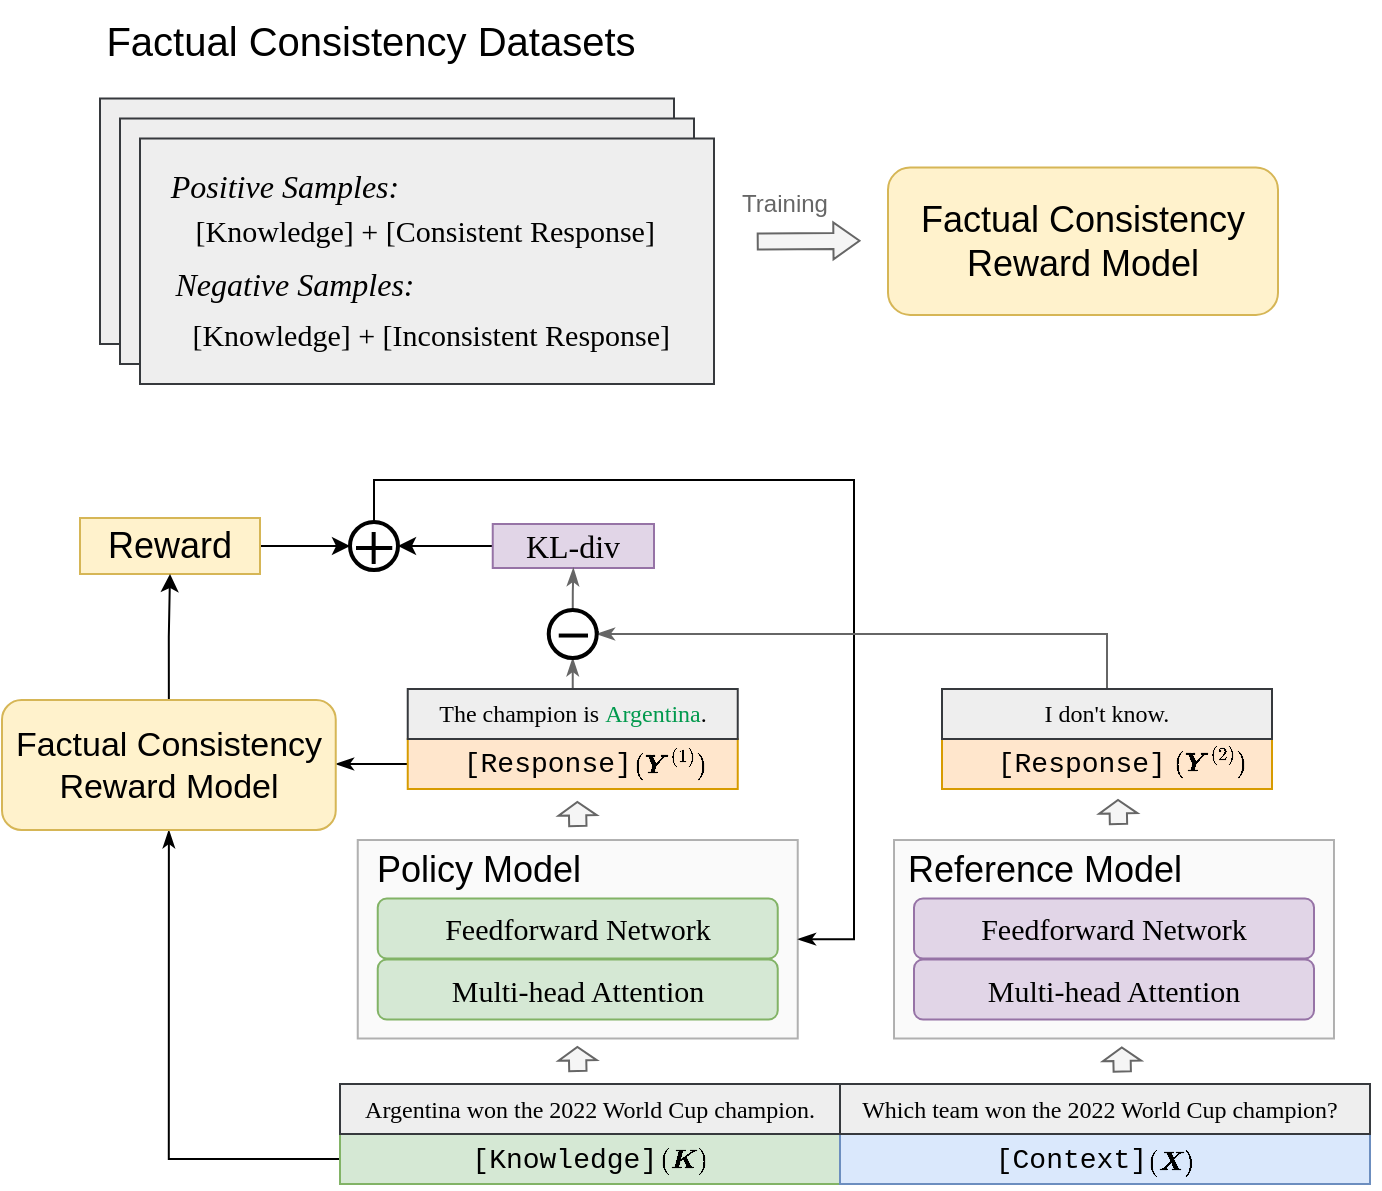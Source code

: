 <mxfile version="21.3.8" type="github">
  <diagram name="Page-1" id="7wC7hmL37pKosh5_3M5G">
    <mxGraphModel dx="1804" dy="648" grid="1" gridSize="10" guides="1" tooltips="1" connect="1" arrows="1" fold="1" page="1" pageScale="1" pageWidth="850" pageHeight="1100" math="1" shadow="0">
      <root>
        <mxCell id="0" />
        <mxCell id="1" parent="0" />
        <mxCell id="U5F7xQGnL32-fihAAhYg-54" style="edgeStyle=orthogonalEdgeStyle;rounded=0;orthogonalLoop=1;jettySize=auto;html=1;exitX=1;exitY=0.5;exitDx=0;exitDy=0;entryX=0;entryY=0.5;entryDx=0;entryDy=0;" edge="1" parent="1" source="4u2AF7FJxZ9QzFyWI-jE-15" target="CZVFG8hrNlgNmazYNYvc-32">
          <mxGeometry relative="1" as="geometry" />
        </mxCell>
        <mxCell id="4u2AF7FJxZ9QzFyWI-jE-15" value="&lt;font face=&quot;Helvetica&quot; style=&quot;font-size: 18px;&quot;&gt;Reward&lt;/font&gt;" style="rounded=0;whiteSpace=wrap;html=1;fillColor=#fff2cc;strokeColor=#d6b656;fontFamily=Verdana;fontStyle=0" parent="1" vertex="1">
          <mxGeometry x="-777" y="929" width="90" height="28" as="geometry" />
        </mxCell>
        <mxCell id="CZVFG8hrNlgNmazYNYvc-30" style="edgeStyle=orthogonalEdgeStyle;rounded=0;orthogonalLoop=1;jettySize=auto;html=1;exitX=1;exitY=0.5;exitDx=0;exitDy=0;fontFamily=Verdana;fontStyle=0" parent="1" edge="1">
          <mxGeometry relative="1" as="geometry">
            <mxPoint x="-630" y="941" as="targetPoint" />
            <mxPoint x="-620" y="939" as="sourcePoint" />
          </mxGeometry>
        </mxCell>
        <mxCell id="U5F7xQGnL32-fihAAhYg-57" style="edgeStyle=orthogonalEdgeStyle;rounded=0;orthogonalLoop=1;jettySize=auto;html=1;exitX=0.5;exitY=0;exitDx=0;exitDy=0;entryX=1;entryY=0.5;entryDx=0;entryDy=0;endArrow=classicThin;endFill=1;" edge="1" parent="1" source="CZVFG8hrNlgNmazYNYvc-32" target="U5F7xQGnL32-fihAAhYg-36">
          <mxGeometry relative="1" as="geometry">
            <mxPoint x="-636" y="931" as="sourcePoint" />
            <mxPoint x="-413.13" y="1139.625" as="targetPoint" />
            <Array as="points">
              <mxPoint x="-630" y="931" />
              <mxPoint x="-630" y="910" />
              <mxPoint x="-390" y="910" />
              <mxPoint x="-390" y="1140" />
            </Array>
          </mxGeometry>
        </mxCell>
        <mxCell id="CZVFG8hrNlgNmazYNYvc-32" value="" style="ellipse;whiteSpace=wrap;html=1;aspect=fixed;strokeWidth=2;fontFamily=Verdana;fontStyle=0" parent="1" vertex="1">
          <mxGeometry x="-642" y="931" width="24" height="24" as="geometry" />
        </mxCell>
        <mxCell id="CZVFG8hrNlgNmazYNYvc-33" value="" style="endArrow=none;html=1;rounded=0;strokeWidth=2;fontFamily=Verdana;fontStyle=0" parent="1" edge="1">
          <mxGeometry width="50" height="50" relative="1" as="geometry">
            <mxPoint x="-639" y="944" as="sourcePoint" />
            <mxPoint x="-620.87" y="944" as="targetPoint" />
          </mxGeometry>
        </mxCell>
        <mxCell id="CZVFG8hrNlgNmazYNYvc-34" value="" style="endArrow=none;html=1;rounded=0;strokeWidth=2;fontFamily=Verdana;fontStyle=0" parent="1" edge="1">
          <mxGeometry width="50" height="50" relative="1" as="geometry">
            <mxPoint x="-630.17" y="936" as="sourcePoint" />
            <mxPoint x="-630.17" y="952" as="targetPoint" />
          </mxGeometry>
        </mxCell>
        <mxCell id="U5F7xQGnL32-fihAAhYg-53" style="edgeStyle=orthogonalEdgeStyle;rounded=0;orthogonalLoop=1;jettySize=auto;html=1;exitX=0;exitY=0.5;exitDx=0;exitDy=0;entryX=1;entryY=0.5;entryDx=0;entryDy=0;" edge="1" parent="1" source="CZVFG8hrNlgNmazYNYvc-40" target="CZVFG8hrNlgNmazYNYvc-32">
          <mxGeometry relative="1" as="geometry" />
        </mxCell>
        <mxCell id="CZVFG8hrNlgNmazYNYvc-40" value="&lt;font style=&quot;font-size: 16px;&quot;&gt;KL-div&lt;/font&gt;" style="rounded=0;whiteSpace=wrap;html=1;fillColor=#e1d5e7;strokeColor=#9673a6;fontFamily=Verdana;fontStyle=0" parent="1" vertex="1">
          <mxGeometry x="-570.63" y="932" width="80.63" height="22" as="geometry" />
        </mxCell>
        <mxCell id="U5F7xQGnL32-fihAAhYg-55" style="edgeStyle=orthogonalEdgeStyle;rounded=0;orthogonalLoop=1;jettySize=auto;html=1;exitX=0;exitY=0.5;exitDx=0;exitDy=0;entryX=0.5;entryY=1;entryDx=0;entryDy=0;endArrow=classicThin;endFill=1;" edge="1" parent="1" source="U5F7xQGnL32-fihAAhYg-1" target="U5F7xQGnL32-fihAAhYg-61">
          <mxGeometry relative="1" as="geometry">
            <mxPoint x="-766.435" y="1071" as="targetPoint" />
          </mxGeometry>
        </mxCell>
        <mxCell id="U5F7xQGnL32-fihAAhYg-1" value="&lt;span style=&quot;font-size: 14px;&quot;&gt;[&lt;span style=&quot;font-size: 14px;&quot;&gt;&lt;font style=&quot;font-size: 14px;&quot;&gt;Knowledge&lt;/font&gt;&lt;/span&gt;]&amp;nbsp; &amp;nbsp;&lt;/span&gt;" style="rounded=0;whiteSpace=wrap;html=1;fontSize=14;fontFamily=Courier New;fillColor=#d5e8d4;strokeColor=#82b366;fontStyle=0" vertex="1" parent="1">
          <mxGeometry x="-647" y="1237" width="250" height="25" as="geometry" />
        </mxCell>
        <mxCell id="U5F7xQGnL32-fihAAhYg-2" value="[&lt;span style=&quot;font-size: 14px;&quot;&gt;&lt;font style=&quot;font-size: 14px;&quot;&gt;Context&lt;/font&gt;&lt;/span&gt;]&amp;nbsp; &amp;nbsp;&amp;nbsp;" style="rounded=0;whiteSpace=wrap;html=1;fontSize=14;fontFamily=Courier New;fillColor=#dae8fc;strokeColor=#6c8ebf;fontStyle=0" vertex="1" parent="1">
          <mxGeometry x="-397" y="1237" width="265" height="25" as="geometry" />
        </mxCell>
        <mxCell id="U5F7xQGnL32-fihAAhYg-3" value="[&lt;span style=&quot;font-size: 14px;&quot;&gt;&lt;font style=&quot;font-size: 14px;&quot;&gt;Response&lt;/font&gt;&lt;/span&gt;]&amp;nbsp; &amp;nbsp;" style="rounded=0;whiteSpace=wrap;html=1;fontSize=14;fontFamily=Courier New;fillColor=#ffe6cc;strokeColor=#d79b00;fontStyle=0" vertex="1" parent="1">
          <mxGeometry x="-346" y="1039.5" width="165" height="25" as="geometry" />
        </mxCell>
        <mxCell id="U5F7xQGnL32-fihAAhYg-5" value="&lt;i style=&quot;--tw-border-spacing-x: 0; --tw-border-spacing-y: 0; --tw-translate-x: 0; --tw-translate-y: 0; --tw-rotate: 0; --tw-skew-x: 0; --tw-skew-y: 0; --tw-scale-x: 1; --tw-scale-y: 1; --tw-pan-x: ; --tw-pan-y: ; --tw-pinch-zoom: ; --tw-scroll-snap-strictness: proximity; --tw-ordinal: ; --tw-slashed-zero: ; --tw-numeric-figure: ; --tw-numeric-spacing: ; --tw-numeric-fraction: ; --tw-ring-inset: ; --tw-ring-offset-width: 0px; --tw-ring-offset-color: #fff; --tw-ring-color: rgb(59 130 246 / 0.5); --tw-ring-offset-shadow: 0 0 #0000; --tw-ring-shadow: 0 0 #0000; --tw-shadow: 0 0 #0000; --tw-shadow-colored: 0 0 #0000; --tw-blur: ; --tw-brightness: ; --tw-contrast: ; --tw-grayscale: ; --tw-hue-rotate: ; --tw-invert: ; --tw-saturate: ; --tw-sepia: ; --tw-drop-shadow: ; --tw-backdrop-blur: ; --tw-backdrop-brightness: ; --tw-backdrop-contrast: ; --tw-backdrop-grayscale: ; --tw-backdrop-hue-rotate: ; --tw-backdrop-invert: ; --tw-backdrop-opacity: ; --tw-backdrop-saturate: ; --tw-backdrop-sepia: ; border-color: var(--border-color); font-family: &amp;quot;Times New Roman&amp;quot;; font-weight: 700;&quot;&gt;&lt;font style=&quot;font-size: 13px;&quot;&gt;$$(\boldsymbol X)$$&lt;/font&gt;&lt;/i&gt;" style="text;html=1;align=center;verticalAlign=middle;resizable=0;points=[];autosize=1;strokeColor=none;fillColor=none;" vertex="1" parent="1">
          <mxGeometry x="-297.25" y="1234.5" width="130" height="30" as="geometry" />
        </mxCell>
        <mxCell id="U5F7xQGnL32-fihAAhYg-6" value="&lt;i style=&quot;--tw-border-spacing-x: 0; --tw-border-spacing-y: 0; --tw-translate-x: 0; --tw-translate-y: 0; --tw-rotate: 0; --tw-skew-x: 0; --tw-skew-y: 0; --tw-scale-x: 1; --tw-scale-y: 1; --tw-pan-x: ; --tw-pan-y: ; --tw-pinch-zoom: ; --tw-scroll-snap-strictness: proximity; --tw-ordinal: ; --tw-slashed-zero: ; --tw-numeric-figure: ; --tw-numeric-spacing: ; --tw-numeric-fraction: ; --tw-ring-inset: ; --tw-ring-offset-width: 0px; --tw-ring-offset-color: #fff; --tw-ring-color: rgb(59 130 246 / 0.5); --tw-ring-offset-shadow: 0 0 #0000; --tw-ring-shadow: 0 0 #0000; --tw-shadow: 0 0 #0000; --tw-shadow-colored: 0 0 #0000; --tw-blur: ; --tw-brightness: ; --tw-contrast: ; --tw-grayscale: ; --tw-hue-rotate: ; --tw-invert: ; --tw-saturate: ; --tw-sepia: ; --tw-drop-shadow: ; --tw-backdrop-blur: ; --tw-backdrop-brightness: ; --tw-backdrop-contrast: ; --tw-backdrop-grayscale: ; --tw-backdrop-hue-rotate: ; --tw-backdrop-invert: ; --tw-backdrop-opacity: ; --tw-backdrop-saturate: ; --tw-backdrop-sepia: ; border-color: var(--border-color); font-family: &amp;quot;Times New Roman&amp;quot;; font-weight: 700;&quot;&gt;&lt;font style=&quot;font-size: 13px;&quot;&gt;$$(\boldsymbol&amp;nbsp; Y^{(2)})$$&lt;/font&gt;&lt;/i&gt;" style="text;html=1;align=center;verticalAlign=middle;resizable=0;points=[];autosize=1;strokeColor=none;fillColor=none;" vertex="1" parent="1">
          <mxGeometry x="-297.25" y="1036" width="170" height="30" as="geometry" />
        </mxCell>
        <mxCell id="U5F7xQGnL32-fihAAhYg-7" value="&lt;font face=&quot;Times New Roman&quot; style=&quot;font-size: 12px;&quot;&gt;Which team won the 2022 World Cup champion?&lt;/font&gt;" style="rounded=0;whiteSpace=wrap;html=1;fontSize=14;fontFamily=Courier New;fillColor=#eeeeee;strokeColor=#36393d;fontStyle=0;" vertex="1" parent="1">
          <mxGeometry x="-402" y="1212" width="270" height="25" as="geometry" />
        </mxCell>
        <mxCell id="U5F7xQGnL32-fihAAhYg-49" style="edgeStyle=orthogonalEdgeStyle;rounded=0;orthogonalLoop=1;jettySize=auto;html=1;exitX=0.5;exitY=0;exitDx=0;exitDy=0;entryX=1;entryY=0.5;entryDx=0;entryDy=0;endArrow=classicThin;endFill=1;strokeColor=#666666;" edge="1" parent="1" source="U5F7xQGnL32-fihAAhYg-8" target="U5F7xQGnL32-fihAAhYg-33">
          <mxGeometry relative="1" as="geometry" />
        </mxCell>
        <mxCell id="U5F7xQGnL32-fihAAhYg-8" value="&lt;font face=&quot;Times New Roman&quot;&gt;&lt;span style=&quot;font-size: 12px;&quot;&gt;I don&#39;t know.&lt;/span&gt;&lt;/font&gt;" style="rounded=0;whiteSpace=wrap;html=1;fontSize=14;fontFamily=Courier New;fillColor=#eeeeee;strokeColor=#36393d;fontStyle=0;" vertex="1" parent="1">
          <mxGeometry x="-346" y="1014.5" width="165" height="25" as="geometry" />
        </mxCell>
        <mxCell id="U5F7xQGnL32-fihAAhYg-9" value="&lt;font face=&quot;Times New Roman&quot; style=&quot;font-size: 12px;&quot;&gt;Argentina won the 2022 World Cup champion.&lt;/font&gt;" style="rounded=0;whiteSpace=wrap;html=1;fontSize=14;fontFamily=Courier New;fillColor=#eeeeee;strokeColor=#36393d;fontStyle=0;" vertex="1" parent="1">
          <mxGeometry x="-647" y="1212" width="250" height="25" as="geometry" />
        </mxCell>
        <mxCell id="U5F7xQGnL32-fihAAhYg-12" value="&lt;i style=&quot;--tw-border-spacing-x: 0; --tw-border-spacing-y: 0; --tw-translate-x: 0; --tw-translate-y: 0; --tw-rotate: 0; --tw-skew-x: 0; --tw-skew-y: 0; --tw-scale-x: 1; --tw-scale-y: 1; --tw-pan-x: ; --tw-pan-y: ; --tw-pinch-zoom: ; --tw-scroll-snap-strictness: proximity; --tw-ordinal: ; --tw-slashed-zero: ; --tw-numeric-figure: ; --tw-numeric-spacing: ; --tw-numeric-fraction: ; --tw-ring-inset: ; --tw-ring-offset-width: 0px; --tw-ring-offset-color: #fff; --tw-ring-color: rgb(59 130 246 / 0.5); --tw-ring-offset-shadow: 0 0 #0000; --tw-ring-shadow: 0 0 #0000; --tw-shadow: 0 0 #0000; --tw-shadow-colored: 0 0 #0000; --tw-blur: ; --tw-brightness: ; --tw-contrast: ; --tw-grayscale: ; --tw-hue-rotate: ; --tw-invert: ; --tw-saturate: ; --tw-sepia: ; --tw-drop-shadow: ; --tw-backdrop-blur: ; --tw-backdrop-brightness: ; --tw-backdrop-contrast: ; --tw-backdrop-grayscale: ; --tw-backdrop-hue-rotate: ; --tw-backdrop-invert: ; --tw-backdrop-opacity: ; --tw-backdrop-saturate: ; --tw-backdrop-sepia: ; border-color: var(--border-color); font-family: &amp;quot;Times New Roman&amp;quot;; font-weight: 700;&quot;&gt;&lt;font style=&quot;--tw-border-spacing-x: 0; --tw-border-spacing-y: 0; --tw-translate-x: 0; --tw-translate-y: 0; --tw-rotate: 0; --tw-skew-x: 0; --tw-skew-y: 0; --tw-scale-x: 1; --tw-scale-y: 1; --tw-pan-x: ; --tw-pan-y: ; --tw-pinch-zoom: ; --tw-scroll-snap-strictness: proximity; --tw-ordinal: ; --tw-slashed-zero: ; --tw-numeric-figure: ; --tw-numeric-spacing: ; --tw-numeric-fraction: ; --tw-ring-inset: ; --tw-ring-offset-width: 0px; --tw-ring-offset-color: #fff; --tw-ring-color: rgb(59 130 246 / 0.5); --tw-ring-offset-shadow: 0 0 #0000; --tw-ring-shadow: 0 0 #0000; --tw-shadow: 0 0 #0000; --tw-shadow-colored: 0 0 #0000; --tw-blur: ; --tw-brightness: ; --tw-contrast: ; --tw-grayscale: ; --tw-hue-rotate: ; --tw-invert: ; --tw-saturate: ; --tw-sepia: ; --tw-drop-shadow: ; --tw-backdrop-blur: ; --tw-backdrop-brightness: ; --tw-backdrop-contrast: ; --tw-backdrop-grayscale: ; --tw-backdrop-hue-rotate: ; --tw-backdrop-invert: ; --tw-backdrop-opacity: ; --tw-backdrop-saturate: ; --tw-backdrop-sepia: ; border-color: var(--border-color); font-size: 13px;&quot;&gt;$$(\boldsymbol K)$$&lt;/font&gt;&lt;/i&gt;" style="text;html=1;align=center;verticalAlign=middle;resizable=0;points=[];autosize=1;strokeColor=none;fillColor=none;" vertex="1" parent="1">
          <mxGeometry x="-540" y="1233.5" width="130" height="30" as="geometry" />
        </mxCell>
        <mxCell id="U5F7xQGnL32-fihAAhYg-24" value="&lt;font style=&quot;font-size: 20px;&quot;&gt;Factual Consistency Datasets&lt;/font&gt;" style="text;html=1;align=center;verticalAlign=middle;resizable=0;points=[];autosize=1;strokeColor=none;fillColor=none;" vertex="1" parent="1">
          <mxGeometry x="-777" y="670" width="290" height="40" as="geometry" />
        </mxCell>
        <mxCell id="U5F7xQGnL32-fihAAhYg-25" value="" style="rounded=0;whiteSpace=wrap;html=1;fillColor=#eeeeee;strokeColor=#36393d;" vertex="1" parent="1">
          <mxGeometry x="-767" y="719.25" width="287" height="122.75" as="geometry" />
        </mxCell>
        <mxCell id="U5F7xQGnL32-fihAAhYg-56" style="edgeStyle=orthogonalEdgeStyle;rounded=0;orthogonalLoop=1;jettySize=auto;html=1;exitX=0;exitY=0.5;exitDx=0;exitDy=0;entryX=1;entryY=0.5;entryDx=0;entryDy=0;endArrow=classicThin;endFill=1;" edge="1" parent="1" source="U5F7xQGnL32-fihAAhYg-28" target="U5F7xQGnL32-fihAAhYg-61">
          <mxGeometry relative="1" as="geometry">
            <mxPoint x="-648" y="1052" as="targetPoint" />
          </mxGeometry>
        </mxCell>
        <mxCell id="U5F7xQGnL32-fihAAhYg-28" value="[&lt;span style=&quot;font-size: 14px;&quot;&gt;&lt;font style=&quot;font-size: 14px;&quot;&gt;Response&lt;/font&gt;&lt;/span&gt;]&amp;nbsp; &amp;nbsp;" style="rounded=0;whiteSpace=wrap;html=1;fontSize=14;fontFamily=Courier New;fillColor=#ffe6cc;strokeColor=#d79b00;fontStyle=0" vertex="1" parent="1">
          <mxGeometry x="-613.13" y="1039.5" width="165" height="25" as="geometry" />
        </mxCell>
        <mxCell id="U5F7xQGnL32-fihAAhYg-29" value="&lt;i style=&quot;--tw-border-spacing-x: 0; --tw-border-spacing-y: 0; --tw-translate-x: 0; --tw-translate-y: 0; --tw-rotate: 0; --tw-skew-x: 0; --tw-skew-y: 0; --tw-scale-x: 1; --tw-scale-y: 1; --tw-pan-x: ; --tw-pan-y: ; --tw-pinch-zoom: ; --tw-scroll-snap-strictness: proximity; --tw-ordinal: ; --tw-slashed-zero: ; --tw-numeric-figure: ; --tw-numeric-spacing: ; --tw-numeric-fraction: ; --tw-ring-inset: ; --tw-ring-offset-width: 0px; --tw-ring-offset-color: #fff; --tw-ring-color: rgb(59 130 246 / 0.5); --tw-ring-offset-shadow: 0 0 #0000; --tw-ring-shadow: 0 0 #0000; --tw-shadow: 0 0 #0000; --tw-shadow-colored: 0 0 #0000; --tw-blur: ; --tw-brightness: ; --tw-contrast: ; --tw-grayscale: ; --tw-hue-rotate: ; --tw-invert: ; --tw-saturate: ; --tw-sepia: ; --tw-drop-shadow: ; --tw-backdrop-blur: ; --tw-backdrop-brightness: ; --tw-backdrop-contrast: ; --tw-backdrop-grayscale: ; --tw-backdrop-hue-rotate: ; --tw-backdrop-invert: ; --tw-backdrop-opacity: ; --tw-backdrop-saturate: ; --tw-backdrop-sepia: ; border-color: var(--border-color); font-family: &amp;quot;Times New Roman&amp;quot;; font-weight: 700;&quot;&gt;&lt;font style=&quot;font-size: 13px;&quot;&gt;$$(\boldsymbol&amp;nbsp; Y^{(1)})$$&lt;/font&gt;&lt;/i&gt;" style="text;html=1;align=center;verticalAlign=middle;resizable=0;points=[];autosize=1;strokeColor=none;fillColor=none;" vertex="1" parent="1">
          <mxGeometry x="-567" y="1037" width="170" height="30" as="geometry" />
        </mxCell>
        <mxCell id="U5F7xQGnL32-fihAAhYg-48" style="edgeStyle=orthogonalEdgeStyle;rounded=0;orthogonalLoop=1;jettySize=auto;html=1;exitX=0.5;exitY=0;exitDx=0;exitDy=0;entryX=0.5;entryY=1;entryDx=0;entryDy=0;endArrow=classicThin;endFill=1;strokeColor=#666666;" edge="1" parent="1" source="U5F7xQGnL32-fihAAhYg-30" target="U5F7xQGnL32-fihAAhYg-33">
          <mxGeometry relative="1" as="geometry" />
        </mxCell>
        <mxCell id="U5F7xQGnL32-fihAAhYg-30" value="&lt;font face=&quot;Times New Roman&quot; style=&quot;font-size: 12px;&quot;&gt;&lt;font style=&quot;font-size: 12px;&quot;&gt;The champion is&amp;nbsp;&lt;/font&gt;&lt;font style=&quot;font-size: 12px;&quot;&gt;&lt;font color=&quot;#00994d&quot;&gt;Argentina&lt;/font&gt;.&lt;/font&gt;&lt;/font&gt;" style="rounded=0;whiteSpace=wrap;html=1;fontSize=14;fontFamily=Courier New;fillColor=#eeeeee;strokeColor=#36393d;fontStyle=0;" vertex="1" parent="1">
          <mxGeometry x="-613.13" y="1014.5" width="165" height="25" as="geometry" />
        </mxCell>
        <mxCell id="U5F7xQGnL32-fihAAhYg-32" style="edgeStyle=orthogonalEdgeStyle;rounded=0;orthogonalLoop=1;jettySize=auto;html=1;exitX=1;exitY=0.5;exitDx=0;exitDy=0;fontFamily=Verdana;fontStyle=0" edge="1" parent="1">
          <mxGeometry relative="1" as="geometry">
            <mxPoint x="-527.63" y="988" as="targetPoint" />
            <mxPoint x="-517.63" y="986" as="sourcePoint" />
          </mxGeometry>
        </mxCell>
        <mxCell id="U5F7xQGnL32-fihAAhYg-50" style="edgeStyle=orthogonalEdgeStyle;rounded=0;orthogonalLoop=1;jettySize=auto;html=1;exitX=0.5;exitY=0;exitDx=0;exitDy=0;entryX=0.5;entryY=1;entryDx=0;entryDy=0;strokeColor=#666666;endArrow=classicThin;endFill=1;" edge="1" parent="1" source="U5F7xQGnL32-fihAAhYg-33" target="CZVFG8hrNlgNmazYNYvc-40">
          <mxGeometry relative="1" as="geometry">
            <Array as="points">
              <mxPoint x="-531" y="966" />
            </Array>
          </mxGeometry>
        </mxCell>
        <mxCell id="U5F7xQGnL32-fihAAhYg-33" value="" style="ellipse;whiteSpace=wrap;html=1;aspect=fixed;strokeWidth=2;fontFamily=Verdana;fontStyle=0" vertex="1" parent="1">
          <mxGeometry x="-542.63" y="975" width="24" height="24" as="geometry" />
        </mxCell>
        <mxCell id="U5F7xQGnL32-fihAAhYg-34" value="" style="endArrow=none;html=1;rounded=0;strokeWidth=2;fontFamily=Verdana;fontStyle=0" edge="1" parent="1">
          <mxGeometry width="50" height="50" relative="1" as="geometry">
            <mxPoint x="-537.63" y="987.77" as="sourcePoint" />
            <mxPoint x="-523" y="987.77" as="targetPoint" />
          </mxGeometry>
        </mxCell>
        <mxCell id="U5F7xQGnL32-fihAAhYg-36" value="" style="rounded=0;whiteSpace=wrap;html=1;shadow=0;glass=0;sketch=0;fillColor=#f5f5f5;fontFamily=Georgia;fontColor=#333333;strokeColor=#666666;opacity=50;strokeWidth=1;" vertex="1" parent="1">
          <mxGeometry x="-638.13" y="1090" width="220" height="99.25" as="geometry" />
        </mxCell>
        <mxCell id="U5F7xQGnL32-fihAAhYg-37" value="&lt;font style=&quot;font-size: 15px;&quot;&gt;Multi-head Attention&lt;/font&gt;" style="rounded=1;whiteSpace=wrap;html=1;fillColor=#d5e8d4;strokeColor=#82b366;fontSize=15;fontFamily=Verdana;" vertex="1" parent="1">
          <mxGeometry x="-628.13" y="1149.75" width="200" height="30" as="geometry" />
        </mxCell>
        <mxCell id="U5F7xQGnL32-fihAAhYg-38" value="&lt;font style=&quot;font-size: 15px;&quot;&gt;Feedforward Network&lt;/font&gt;" style="rounded=1;whiteSpace=wrap;html=1;fillColor=#d5e8d4;strokeColor=#82b366;fontSize=15;fontFamily=Verdana;" vertex="1" parent="1">
          <mxGeometry x="-628.13" y="1119.25" width="200" height="30" as="geometry" />
        </mxCell>
        <mxCell id="U5F7xQGnL32-fihAAhYg-39" value="" style="shape=flexArrow;endArrow=classic;html=1;rounded=0;fontFamily=Georgia;fontSize=15;width=8.649;endSize=1.906;endWidth=9.412;fillColor=#f5f5f5;strokeColor=#666666;" edge="1" parent="1">
          <mxGeometry width="50" height="50" relative="1" as="geometry">
            <mxPoint x="-528.07" y="1083.5" as="sourcePoint" />
            <mxPoint x="-528.33" y="1070.5" as="targetPoint" />
          </mxGeometry>
        </mxCell>
        <mxCell id="U5F7xQGnL32-fihAAhYg-40" value="&lt;font style=&quot;font-size: 18px;&quot;&gt;Policy Model&lt;/font&gt;" style="text;html=1;align=center;verticalAlign=middle;resizable=0;points=[];autosize=1;strokeColor=none;fillColor=none;" vertex="1" parent="1">
          <mxGeometry x="-643.13" y="1085" width="130" height="40" as="geometry" />
        </mxCell>
        <mxCell id="U5F7xQGnL32-fihAAhYg-41" value="" style="rounded=0;whiteSpace=wrap;html=1;shadow=0;glass=0;sketch=0;fillColor=#f5f5f5;fontFamily=Georgia;fontColor=#333333;strokeColor=#666666;opacity=50;strokeWidth=1;" vertex="1" parent="1">
          <mxGeometry x="-370" y="1090" width="220" height="99.25" as="geometry" />
        </mxCell>
        <mxCell id="U5F7xQGnL32-fihAAhYg-42" value="&lt;font style=&quot;font-size: 15px;&quot;&gt;Multi-head Attention&lt;/font&gt;" style="rounded=1;whiteSpace=wrap;html=1;fillColor=#e1d5e7;strokeColor=#9673a6;fontSize=15;fontFamily=Verdana;" vertex="1" parent="1">
          <mxGeometry x="-360" y="1149.75" width="200" height="30" as="geometry" />
        </mxCell>
        <mxCell id="U5F7xQGnL32-fihAAhYg-43" value="&lt;font style=&quot;font-size: 15px;&quot;&gt;Feedforward Network&lt;/font&gt;" style="rounded=1;whiteSpace=wrap;html=1;fillColor=#e1d5e7;strokeColor=#9673a6;fontSize=15;fontFamily=Verdana;" vertex="1" parent="1">
          <mxGeometry x="-360" y="1119.25" width="200" height="30" as="geometry" />
        </mxCell>
        <mxCell id="U5F7xQGnL32-fihAAhYg-44" value="&lt;font style=&quot;font-size: 18px;&quot;&gt;Reference Model&lt;/font&gt;" style="text;html=1;align=center;verticalAlign=middle;resizable=0;points=[];autosize=1;strokeColor=none;fillColor=none;" vertex="1" parent="1">
          <mxGeometry x="-375" y="1085" width="160" height="40" as="geometry" />
        </mxCell>
        <mxCell id="U5F7xQGnL32-fihAAhYg-45" value="" style="shape=flexArrow;endArrow=classic;html=1;rounded=0;fontFamily=Georgia;fontSize=15;width=8.649;endSize=1.906;endWidth=9.412;fillColor=#f5f5f5;strokeColor=#666666;" edge="1" parent="1">
          <mxGeometry width="50" height="50" relative="1" as="geometry">
            <mxPoint x="-528.06" y="1206" as="sourcePoint" />
            <mxPoint x="-528.32" y="1193" as="targetPoint" />
          </mxGeometry>
        </mxCell>
        <mxCell id="U5F7xQGnL32-fihAAhYg-46" value="" style="shape=flexArrow;endArrow=classic;html=1;rounded=0;fontFamily=Georgia;fontSize=15;width=8.649;endSize=1.906;endWidth=9.412;fillColor=#f5f5f5;strokeColor=#666666;" edge="1" parent="1">
          <mxGeometry width="50" height="50" relative="1" as="geometry">
            <mxPoint x="-255.86" y="1206.25" as="sourcePoint" />
            <mxPoint x="-256.12" y="1193.25" as="targetPoint" />
          </mxGeometry>
        </mxCell>
        <mxCell id="U5F7xQGnL32-fihAAhYg-47" value="" style="shape=flexArrow;endArrow=classic;html=1;rounded=0;fontFamily=Georgia;fontSize=15;width=8.649;endSize=1.906;endWidth=9.412;fillColor=#f5f5f5;strokeColor=#666666;" edge="1" parent="1">
          <mxGeometry width="50" height="50" relative="1" as="geometry">
            <mxPoint x="-257.74" y="1082.5" as="sourcePoint" />
            <mxPoint x="-258.0" y="1069.5" as="targetPoint" />
          </mxGeometry>
        </mxCell>
        <mxCell id="U5F7xQGnL32-fihAAhYg-58" value="&lt;font style=&quot;font-size: 18px;&quot;&gt;Factual Consistency&lt;br&gt;Reward Model&lt;/font&gt;" style="rounded=1;whiteSpace=wrap;html=1;fillColor=#fff2cc;strokeColor=#d6b656;" vertex="1" parent="1">
          <mxGeometry x="-373" y="753.81" width="195" height="73.63" as="geometry" />
        </mxCell>
        <mxCell id="U5F7xQGnL32-fihAAhYg-59" value="" style="shape=flexArrow;endArrow=classic;html=1;rounded=0;fontFamily=Georgia;fontSize=15;width=8;endSize=4.013;endWidth=9.412;fillColor=#f5f5f5;strokeColor=#666666;" edge="1" parent="1">
          <mxGeometry width="50" height="50" relative="1" as="geometry">
            <mxPoint x="-438.63" y="790.73" as="sourcePoint" />
            <mxPoint x="-386.76" y="790.35" as="targetPoint" />
          </mxGeometry>
        </mxCell>
        <mxCell id="U5F7xQGnL32-fihAAhYg-60" value="&lt;font color=&quot;#666666&quot;&gt;Training&lt;/font&gt;" style="text;html=1;align=center;verticalAlign=middle;resizable=0;points=[];autosize=1;strokeColor=none;fillColor=none;" vertex="1" parent="1">
          <mxGeometry x="-460" y="756.62" width="70" height="30" as="geometry" />
        </mxCell>
        <mxCell id="U5F7xQGnL32-fihAAhYg-62" style="edgeStyle=orthogonalEdgeStyle;rounded=0;orthogonalLoop=1;jettySize=auto;html=1;exitX=0.5;exitY=0;exitDx=0;exitDy=0;entryX=0.5;entryY=1;entryDx=0;entryDy=0;" edge="1" parent="1" source="U5F7xQGnL32-fihAAhYg-61" target="4u2AF7FJxZ9QzFyWI-jE-15">
          <mxGeometry relative="1" as="geometry" />
        </mxCell>
        <mxCell id="U5F7xQGnL32-fihAAhYg-61" value="&lt;font style=&quot;font-size: 17px;&quot;&gt;Factual Consistency&lt;br&gt;Reward Model&lt;/font&gt;" style="rounded=1;whiteSpace=wrap;html=1;fillColor=#fff2cc;strokeColor=#d6b656;" vertex="1" parent="1">
          <mxGeometry x="-816" y="1020" width="166.87" height="65" as="geometry" />
        </mxCell>
        <mxCell id="U5F7xQGnL32-fihAAhYg-67" value="" style="rounded=0;whiteSpace=wrap;html=1;fillColor=#eeeeee;strokeColor=#36393d;" vertex="1" parent="1">
          <mxGeometry x="-757" y="729.25" width="287" height="122.75" as="geometry" />
        </mxCell>
        <mxCell id="U5F7xQGnL32-fihAAhYg-68" value="" style="rounded=0;whiteSpace=wrap;html=1;fillColor=#eeeeee;strokeColor=#36393d;" vertex="1" parent="1">
          <mxGeometry x="-747" y="739.25" width="287" height="122.75" as="geometry" />
        </mxCell>
        <mxCell id="U5F7xQGnL32-fihAAhYg-63" value="&lt;font size=&quot;1&quot; face=&quot;Georgia&quot;&gt;&lt;i style=&quot;font-size: 16px;&quot;&gt;Positive Samples:&lt;/i&gt;&lt;/font&gt;" style="text;html=1;align=center;verticalAlign=middle;resizable=0;points=[];autosize=1;strokeColor=none;fillColor=none;" vertex="1" parent="1">
          <mxGeometry x="-750" y="747.81" width="150" height="30" as="geometry" />
        </mxCell>
        <mxCell id="U5F7xQGnL32-fihAAhYg-64" value="&lt;font size=&quot;1&quot; face=&quot;Georgia&quot;&gt;&lt;i style=&quot;font-size: 16px;&quot;&gt;Negative Samples:&lt;/i&gt;&lt;/font&gt;" style="text;html=1;align=center;verticalAlign=middle;resizable=0;points=[];autosize=1;strokeColor=none;fillColor=none;" vertex="1" parent="1">
          <mxGeometry x="-750" y="796.62" width="160" height="30" as="geometry" />
        </mxCell>
        <mxCell id="U5F7xQGnL32-fihAAhYg-65" value="&lt;font face=&quot;Lucida Console&quot; style=&quot;font-size: 15px;&quot;&gt;[Knowledge] + [Consistent&amp;nbsp;&lt;span style=&quot;--tw-border-spacing-x: 0; --tw-border-spacing-y: 0; --tw-translate-x: 0; --tw-translate-y: 0; --tw-rotate: 0; --tw-skew-x: 0; --tw-skew-y: 0; --tw-scale-x: 1; --tw-scale-y: 1; --tw-pan-x: ; --tw-pan-y: ; --tw-pinch-zoom: ; --tw-scroll-snap-strictness: proximity; --tw-ordinal: ; --tw-slashed-zero: ; --tw-numeric-figure: ; --tw-numeric-spacing: ; --tw-numeric-fraction: ; --tw-ring-inset: ; --tw-ring-offset-width: 0px; --tw-ring-offset-color: #fff; --tw-ring-color: rgb(59 130 246 / 0.5); --tw-ring-offset-shadow: 0 0 #0000; --tw-ring-shadow: 0 0 #0000; --tw-shadow: 0 0 #0000; --tw-shadow-colored: 0 0 #0000; --tw-blur: ; --tw-brightness: ; --tw-contrast: ; --tw-grayscale: ; --tw-hue-rotate: ; --tw-invert: ; --tw-saturate: ; --tw-sepia: ; --tw-drop-shadow: ; --tw-backdrop-blur: ; --tw-backdrop-brightness: ; --tw-backdrop-contrast: ; --tw-backdrop-grayscale: ; --tw-backdrop-hue-rotate: ; --tw-backdrop-invert: ; --tw-backdrop-opacity: ; --tw-backdrop-saturate: ; --tw-backdrop-sepia: ; border-color: var(--border-color);&quot;&gt;Response&lt;/span&gt;]&amp;nbsp;&lt;/font&gt;" style="text;html=1;align=center;verticalAlign=middle;resizable=0;points=[];autosize=1;strokeColor=none;fillColor=none;" vertex="1" parent="1">
          <mxGeometry x="-733.5" y="769.63" width="260" height="30" as="geometry" />
        </mxCell>
        <mxCell id="U5F7xQGnL32-fihAAhYg-66" value="&lt;font face=&quot;Lucida Console&quot; style=&quot;font-size: 15px;&quot;&gt;[Knowledge] + [Inconsistent&amp;nbsp;&lt;span style=&quot;--tw-border-spacing-x: 0; --tw-border-spacing-y: 0; --tw-translate-x: 0; --tw-translate-y: 0; --tw-rotate: 0; --tw-skew-x: 0; --tw-skew-y: 0; --tw-scale-x: 1; --tw-scale-y: 1; --tw-pan-x: ; --tw-pan-y: ; --tw-pinch-zoom: ; --tw-scroll-snap-strictness: proximity; --tw-ordinal: ; --tw-slashed-zero: ; --tw-numeric-figure: ; --tw-numeric-spacing: ; --tw-numeric-fraction: ; --tw-ring-inset: ; --tw-ring-offset-width: 0px; --tw-ring-offset-color: #fff; --tw-ring-color: rgb(59 130 246 / 0.5); --tw-ring-offset-shadow: 0 0 #0000; --tw-ring-shadow: 0 0 #0000; --tw-shadow: 0 0 #0000; --tw-shadow-colored: 0 0 #0000; --tw-blur: ; --tw-brightness: ; --tw-contrast: ; --tw-grayscale: ; --tw-hue-rotate: ; --tw-invert: ; --tw-saturate: ; --tw-sepia: ; --tw-drop-shadow: ; --tw-backdrop-blur: ; --tw-backdrop-brightness: ; --tw-backdrop-contrast: ; --tw-backdrop-grayscale: ; --tw-backdrop-hue-rotate: ; --tw-backdrop-invert: ; --tw-backdrop-opacity: ; --tw-backdrop-saturate: ; --tw-backdrop-sepia: ; border-color: var(--border-color);&quot;&gt;Response&lt;/span&gt;]&amp;nbsp;&lt;/font&gt;" style="text;html=1;align=center;verticalAlign=middle;resizable=0;points=[];autosize=1;strokeColor=none;fillColor=none;" vertex="1" parent="1">
          <mxGeometry x="-735" y="822" width="270" height="30" as="geometry" />
        </mxCell>
      </root>
    </mxGraphModel>
  </diagram>
</mxfile>
